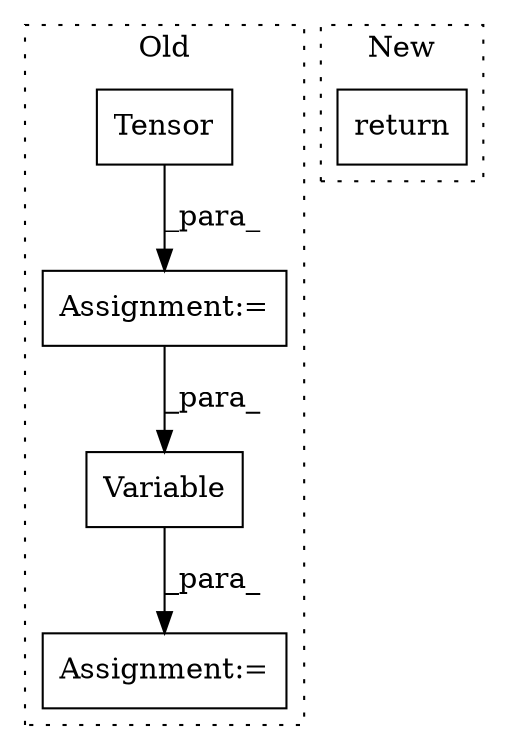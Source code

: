 digraph G {
subgraph cluster0 {
1 [label="Tensor" a="32" s="5695,5714" l="7,1" shape="box"];
3 [label="Variable" a="32" s="5768,5794" l="9,1" shape="box"];
4 [label="Assignment:=" a="7" s="5767" l="1" shape="box"];
5 [label="Assignment:=" a="7" s="5689" l="1" shape="box"];
label = "Old";
style="dotted";
}
subgraph cluster1 {
2 [label="return" a="41" s="5174" l="7" shape="box"];
label = "New";
style="dotted";
}
1 -> 5 [label="_para_"];
3 -> 4 [label="_para_"];
5 -> 3 [label="_para_"];
}